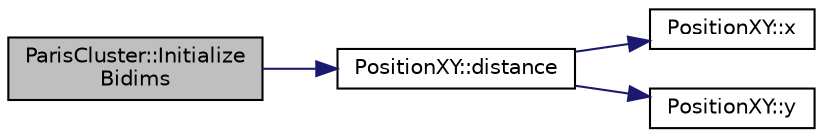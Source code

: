 digraph "ParisCluster::InitializeBidims"
{
 // LATEX_PDF_SIZE
  edge [fontname="Helvetica",fontsize="10",labelfontname="Helvetica",labelfontsize="10"];
  node [fontname="Helvetica",fontsize="10",shape=record];
  rankdir="LR";
  Node1 [label="ParisCluster::Initialize\lBidims",height=0.2,width=0.4,color="black", fillcolor="grey75", style="filled", fontcolor="black",tooltip=" "];
  Node1 -> Node2 [color="midnightblue",fontsize="10",style="solid",fontname="Helvetica"];
  Node2 [label="PositionXY::distance",height=0.2,width=0.4,color="black", fillcolor="white", style="filled",URL="$class_position_x_y.html#aea5a76a9f74484b7e9ebf9a0157f355a",tooltip=" "];
  Node2 -> Node3 [color="midnightblue",fontsize="10",style="solid",fontname="Helvetica"];
  Node3 [label="PositionXY::x",height=0.2,width=0.4,color="black", fillcolor="white", style="filled",URL="$class_position_x_y.html#abe9b0b387f47f4526b87fcff899f0d9e",tooltip=" "];
  Node2 -> Node4 [color="midnightblue",fontsize="10",style="solid",fontname="Helvetica"];
  Node4 [label="PositionXY::y",height=0.2,width=0.4,color="black", fillcolor="white", style="filled",URL="$class_position_x_y.html#adb0113c11672958f3a0f0065ee5622f0",tooltip=" "];
}

